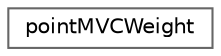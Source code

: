 digraph "Graphical Class Hierarchy"
{
 // LATEX_PDF_SIZE
  bgcolor="transparent";
  edge [fontname=Helvetica,fontsize=10,labelfontname=Helvetica,labelfontsize=10];
  node [fontname=Helvetica,fontsize=10,shape=box,height=0.2,width=0.4];
  rankdir="LR";
  Node0 [id="Node000000",label="pointMVCWeight",height=0.2,width=0.4,color="grey40", fillcolor="white", style="filled",URL="$classFoam_1_1pointMVCWeight.html",tooltip="Container to calculate weights for interpolating directly from vertices of cell using Mean Value Coor..."];
}
